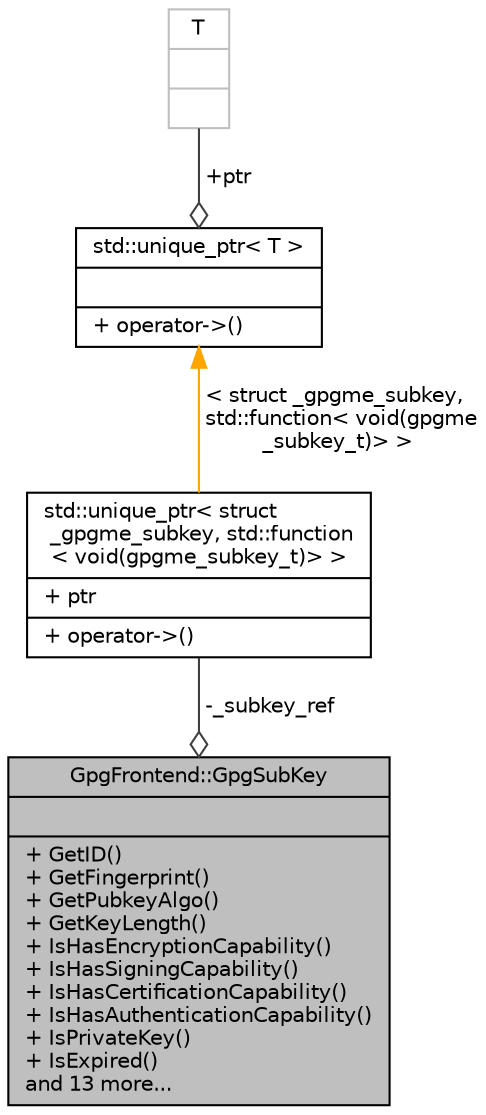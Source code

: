 digraph "GpgFrontend::GpgSubKey"
{
 // INTERACTIVE_SVG=YES
 // LATEX_PDF_SIZE
  edge [fontname="Helvetica",fontsize="10",labelfontname="Helvetica",labelfontsize="10"];
  node [fontname="Helvetica",fontsize="10",shape=record];
  Node1 [label="{GpgFrontend::GpgSubKey\n||+ GetID()\l+ GetFingerprint()\l+ GetPubkeyAlgo()\l+ GetKeyLength()\l+ IsHasEncryptionCapability()\l+ IsHasSigningCapability()\l+ IsHasCertificationCapability()\l+ IsHasAuthenticationCapability()\l+ IsPrivateKey()\l+ IsExpired()\land 13 more...\l}",height=0.2,width=0.4,color="black", fillcolor="grey75", style="filled", fontcolor="black",tooltip=" "];
  Node2 -> Node1 [color="grey25",fontsize="10",style="solid",label=" -_subkey_ref" ,arrowhead="odiamond",fontname="Helvetica"];
  Node2 [label="{std::unique_ptr\< struct\l _gpgme_subkey, std::function\l\< void(gpgme_subkey_t)\> \>\n|+ ptr\l|+ operator-\>()\l}",height=0.2,width=0.4,color="black", fillcolor="white", style="filled",tooltip=" "];
  Node3 -> Node2 [dir="back",color="orange",fontsize="10",style="solid",label=" \< struct _gpgme_subkey,\l std::function\< void(gpgme\l_subkey_t)\> \>" ,fontname="Helvetica"];
  Node3 [label="{std::unique_ptr\< T \>\n||+ operator-\>()\l}",height=0.2,width=0.4,color="black", fillcolor="white", style="filled",tooltip=" "];
  Node4 -> Node3 [color="grey25",fontsize="10",style="solid",label=" +ptr" ,arrowhead="odiamond",fontname="Helvetica"];
  Node4 [label="{T\n||}",height=0.2,width=0.4,color="grey75", fillcolor="white", style="filled",tooltip=" "];
}
